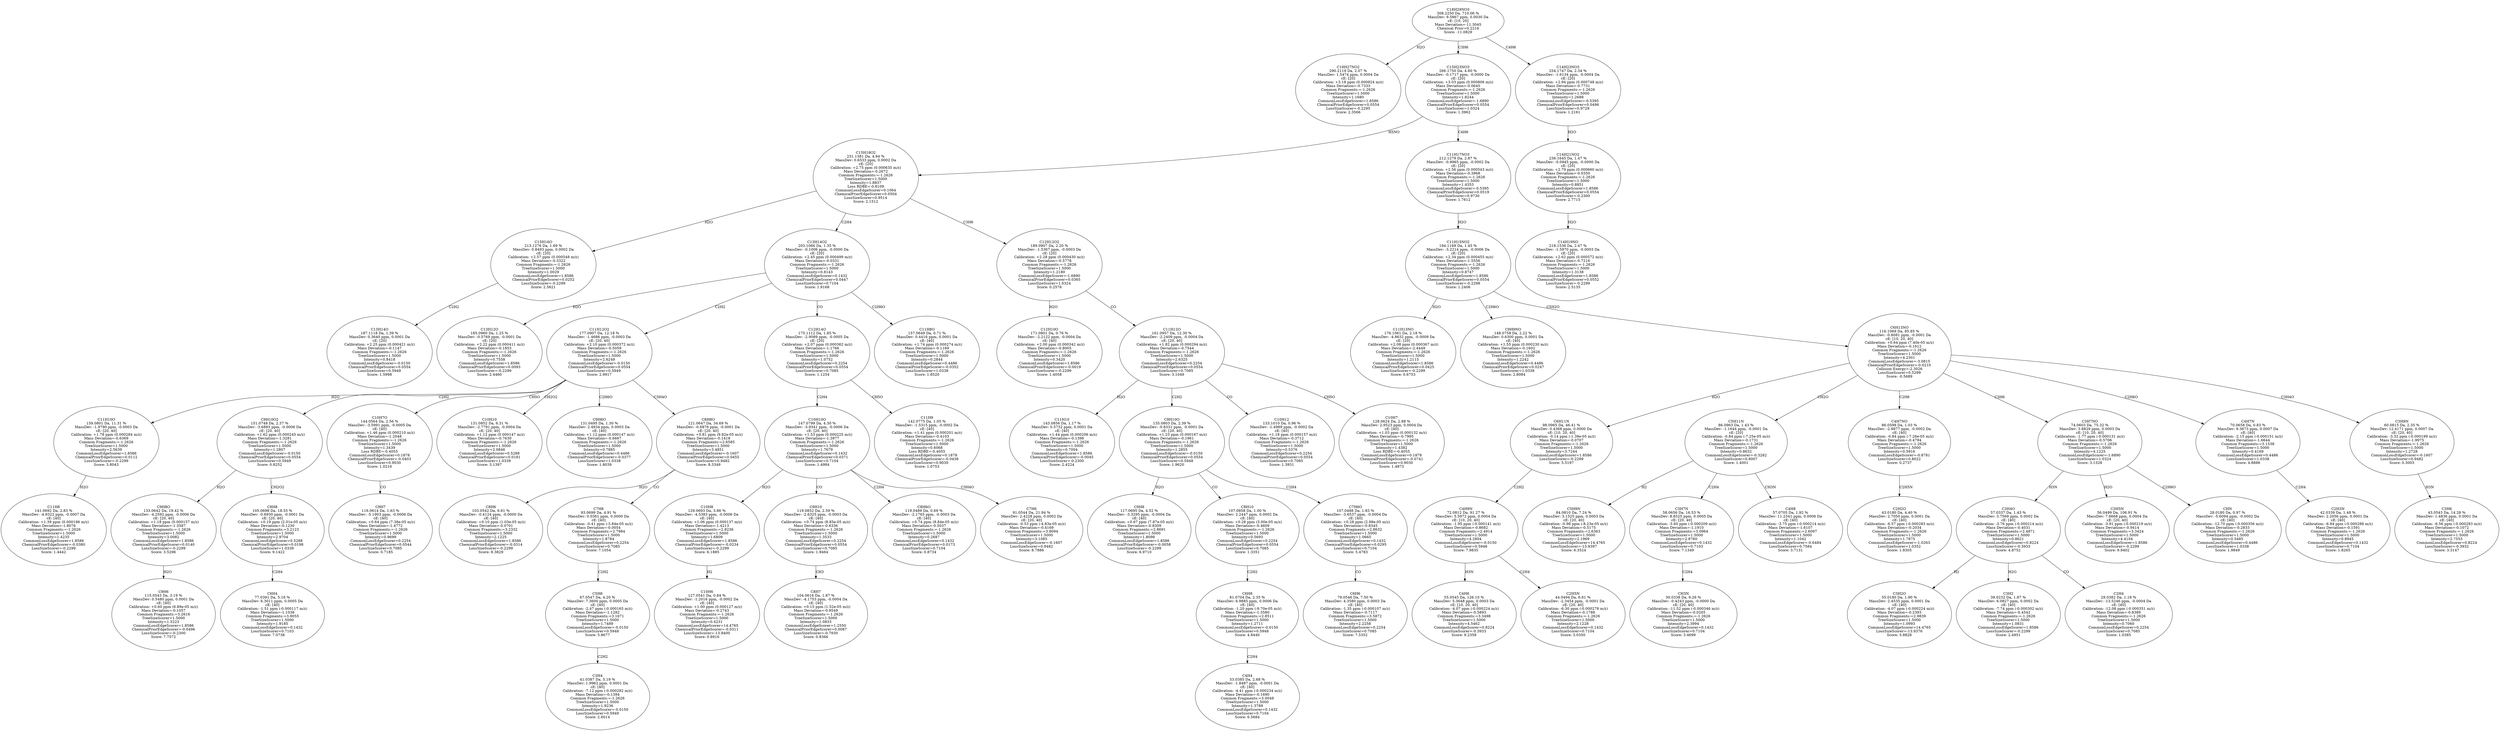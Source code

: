 strict digraph {
v1 [label="C18H27NO2\n290.2119 Da, 2.07 %\nMassDev: 1.5474 ppm, 0.0004 Da\ncE: [20]\nCalibration: +3.18 ppm (0.000924 m/z)\nMass Deviation=-0.7333\nCommon Fragments:=-1.2626\nTreeSizeScorer=1.5000\nIntensity=1.1680\nCommonLossEdgeScorer=1.8586\nChemicalPriorEdgeScorer=0.0554\nLossSizeScorer=-0.2295\nScore: 2.3566"];
v2 [label="C13H14O\n187.1118 Da, 1.39 %\nMassDev: 0.3640 ppm, 0.0001 Da\ncE: [20]\nCalibration: +2.25 ppm (0.000421 m/z)\nMass Deviation=-0.1147\nCommon Fragments:=-1.2626\nTreeSizeScorer=1.5000\nIntensity=0.8418\nCommonLossEdgeScorer=-0.0150\nChemicalPriorEdgeScorer=0.0554\nLossSizeScorer=0.5949\nScore: 1.5998"];
v3 [label="C15H16O\n213.1276 Da, 1.69 %\nMassDev: 0.8493 ppm, 0.0002 Da\ncE: [20]\nCalibration: +2.57 ppm (0.000548 m/z)\nMass Deviation=-0.3322\nCommon Fragments:=-1.2626\nTreeSizeScorer=1.5000\nIntensity=1.0029\nCommonLossEdgeScorer=1.8586\nChemicalPriorEdgeScorer=0.0252\nLossSizeScorer=-0.2299\nScore: 2.5621"];
v4 [label="C13H12O\n185.0960 Da, 1.25 %\nMassDev: -0.5769 ppm, -0.0001 Da\ncE: [20]\nCalibration: +2.22 ppm (0.000411 m/z)\nMass Deviation=-0.1853\nCommon Fragments:=-1.2626\nTreeSizeScorer=1.5000\nIntensity=0.7558\nCommonLossEdgeScorer=1.8586\nChemicalPriorEdgeScorer=0.0093\nLossSizeScorer=-0.2299\nScore: 2.4460"];
v5 [label="C11H8\n141.0692 Da, 2.83 %\nMassDev: -4.9322 ppm, -0.0007 Da\ncE: [40]\nCalibration: +1.39 ppm (0.000196 m/z)\nMass Deviation=-1.8076\nCommon Fragments:=-1.2626\nTreeSizeScorer=1.5000\nIntensity=1.4235\nCommonLossEdgeScorer=1.8586\nChemicalPriorEdgeScorer=-0.0380\nLossSizeScorer=-0.2299\nScore: 1.4442"];
v6 [label="C11H10O\n159.0801 Da, 11.31 %\nMassDev: -1.9790 ppm, -0.0003 Da\ncE: [20, 40]\nCalibration: +1.78 ppm (0.000284 m/z)\nMass Deviation=-0.6369\nCommon Fragments:=-1.2626\nTreeSizeScorer=1.5000\nIntensity=2.5639\nCommonLossEdgeScorer=1.8586\nChemicalPriorEdgeScorer=0.0112\nLossSizeScorer=-0.2299\nScore: 3.8043"];
v7 [label="C9H6\n115.0543 Da, 3.19 %\nMassDev: 0.5480 ppm, 0.0001 Da\ncE: [40]\nCalibration: +0.60 ppm (6.89e-05 m/z)\nMass Deviation=-0.1057\nCommon Fragments:=3.2616\nTreeSizeScorer=1.5000\nIntensity=1.5223\nCommonLossEdgeScorer=1.8586\nChemicalPriorEdgeScorer=-0.0496\nLossSizeScorer=-0.2300\nScore: 7.7572"];
v8 [label="C9H8O\n133.0642 Da, 19.42 %\nMassDev: -4.2592 ppm, -0.0006 Da\ncE: [20, 40]\nCalibration: +1.18 ppm (0.000157 m/z)\nMass Deviation=-1.3587\nCommon Fragments:=-1.2626\nTreeSizeScorer=1.5000\nIntensity=3.0082\nCommonLossEdgeScorer=1.8586\nChemicalPriorEdgeScorer=0.0140\nLossSizeScorer=-0.2299\nScore: 3.5296"];
v9 [label="C6H4\n77.0391 Da, 5.16 %\nMassDev: 6.3011 ppm, 0.0005 Da\ncE: [40]\nCalibration: -1.51 ppm (-0.000117 m/z)\nMass Deviation=-1.1038\nCommon Fragments:=3.9055\nTreeSizeScorer=1.5000\nIntensity=1.9185\nCommonLossEdgeScorer=0.1432\nLossSizeScorer=0.7103\nScore: 7.0738"];
v10 [label="C8H8\n105.0698 Da, 18.55 %\nMassDev: -0.6930 ppm, -0.0001 Da\ncE: [20, 40]\nCalibration: +0.19 ppm (2.01e-05 m/z)\nMass Deviation=-0.1230\nCommon Fragments:=3.2123\nTreeSizeScorer=1.5000\nIntensity=2.9704\nCommonLossEdgeScorer=0.5288\nChemicalPriorEdgeScorer=0.0198\nLossSizeScorer=1.0339\nScore: 9.1422"];
v11 [label="C9H10O2\n151.0748 Da, 2.37 %\nMassDev: -3.6893 ppm, -0.0006 Da\ncE: [20, 40]\nCalibration: +1.62 ppm (0.000245 m/z)\nMass Deviation=-1.3281\nCommon Fragments:=-1.2626\nTreeSizeScorer=1.5000\nIntensity=1.2807\nCommonLossEdgeScorer=-0.0150\nChemicalPriorEdgeScorer=0.0554\nLossSizeScorer=0.5949\nScore: 0.8252"];
v12 [label="C9H7\n116.0614 Da, 1.63 %\nMassDev: -5.1903 ppm, -0.0006 Da\ncE: [40]\nCalibration: +0.64 ppm (7.38e-05 m/z)\nMass Deviation=-1.4772\nCommon Fragments:=-1.2626\nTreeSizeScorer=1.5000\nIntensity=0.9699\nCommonLossEdgeScorer=0.2254\nChemicalPriorEdgeScorer=0.0544\nLossSizeScorer=0.7085\nScore: 0.7185"];
v13 [label="C10H7O\n144.0564 Da, 2.56 %\nMassDev: -3.5991 ppm, -0.0005 Da\ncE: [40]\nCalibration: +1.46 ppm (0.000210 m/z)\nMass Deviation=-1.2048\nCommon Fragments:=-1.2626\nTreeSizeScorer=1.5000\nIntensity=1.3439\nLoss RDBE=-0.4055\nCommonLossEdgeScorer=0.1878\nChemicalPriorEdgeScorer=-0.0403\nLossSizeScorer=0.9030\nScore: 1.0216"];
v14 [label="C10H10\n131.0852 Da, 6.31 %\nMassDev: -2.7791 ppm, -0.0004 Da\ncE: [20, 40]\nCalibration: +1.12 ppm (0.000147 m/z)\nMass Deviation=-0.7630\nCommon Fragments:=-1.2626\nTreeSizeScorer=1.5000\nIntensity=2.0846\nCommonLossEdgeScorer=0.5288\nChemicalPriorEdgeScorer=0.0181\nLossSizeScorer=1.0339\nScore: 3.1397"];
v15 [label="C9H6O\n131.0495 Da, 1.30 %\nMassDev: 2.4934 ppm, 0.0003 Da\ncE: [40]\nCalibration: +1.12 ppm (0.000147 m/z)\nMass Deviation=-0.6667\nCommon Fragments:=-1.2626\nTreeSizeScorer=1.5000\nIntensity=0.7885\nCommonLossEdgeScorer=0.4486\nChemicalPriorEdgeScorer=-0.0377\nLossSizeScorer=1.0338\nScore: 1.8039"];
v16 [label="C8H6\n103.0542 Da, 6.61 %\nMassDev: -0.4124 ppm, -0.0000 Da\ncE: [40]\nCalibration: +0.10 ppm (1.03e-05 m/z)\nMass Deviation=-0.0701\nCommon Fragments:=3.2332\nTreeSizeScorer=1.5000\nIntensity=2.1225\nCommonLossEdgeScorer=1.8586\nChemicalPriorEdgeScorer=-0.0314\nLossSizeScorer=-0.2299\nScore: 8.3829"];
v17 [label="C3H4\n41.0387 Da, 5.19 %\nMassDev: 1.9962 ppm, 0.0001 Da\ncE: [40]\nCalibration: -7.12 ppm (-0.000292 m/z)\nMass Deviation=-0.1394\nCommon Fragments:=-1.2626\nTreeSizeScorer=1.5000\nIntensity=1.9236\nCommonLossEdgeScorer=-0.0150\nLossSizeScorer=0.5949\nScore: 2.6014"];
v18 [label="C5H6\n67.0547 Da, 4.20 %\nMassDev: 7.3600 ppm, 0.0005 Da\ncE: [40]\nCalibration: -2.47 ppm (-0.000165 m/z)\nMass Deviation=-1.1282\nCommon Fragments:=3.1671\nTreeSizeScorer=1.5000\nIntensity=1.7489\nCommonLossEdgeScorer=-0.0150\nLossSizeScorer=0.5948\nScore: 5.8677"];
v19 [label="C7H8\n93.0699 Da, 4.91 %\nMassDev: 0.0361 ppm, 0.0000 Da\ncE: [40]\nCalibration: -0.41 ppm (-3.84e-05 m/z)\nMass Deviation=-0.0054\nCommon Fragments:=2.7984\nTreeSizeScorer=1.5000\nIntensity=1.8784\nCommonLossEdgeScorer=0.2254\nLossSizeScorer=0.7085\nScore: 7.1054"];
v20 [label="C8H8O\n121.0647 Da, 34.69 %\nMassDev: -0.6876 ppm, -0.0001 Da\ncE: [20, 40]\nCalibration: +0.81 ppm (9.82e-05 m/z)\nMass Deviation=-0.1418\nCommon Fragments:=2.6585\nTreeSizeScorer=1.5000\nIntensity=3.4851\nCommonLossEdgeScorer=-0.1607\nChemicalPriorEdgeScorer=0.0455\nLossSizeScorer=0.9482\nScore: 8.3349"];
v21 [label="C11H12O2\n177.0907 Da, 12.18 %\nMassDev: -1.4686 ppm, -0.0003 Da\ncE: [20, 40]\nCalibration: +2.10 ppm (0.000372 m/z)\nMass Deviation=-0.5059\nCommon Fragments:=-1.2626\nTreeSizeScorer=1.5000\nIntensity=2.6249\nCommonLossEdgeScorer=-0.0150\nChemicalPriorEdgeScorer=0.0554\nLossSizeScorer=0.5949\nScore: 2.9917"];
v22 [label="C10H6\n127.0541 Da, 0.84 %\nMassDev: -1.2016 ppm, -0.0002 Da\ncE: [40]\nCalibration: +1.00 ppm (0.000127 m/z)\nMass Deviation=-0.2743\nCommon Fragments:=-1.2626\nTreeSizeScorer=1.5000\nIntensity=0.4231\nCommonLossEdgeScorer=14.4765\nChemicalPriorEdgeScorer=-0.0311\nLossSizeScorer=-13.9400\nScore: 0.8916"];
v23 [label="C10H8\n129.0693 Da, 3.86 %\nMassDev: -4.5383 ppm, -0.0006 Da\ncE: [40]\nCalibration: +1.06 ppm (0.000137 m/z)\nMass Deviation=-1.4213\nCommon Fragments:=2.8236\nTreeSizeScorer=1.5000\nIntensity=1.6809\nCommonLossEdgeScorer=1.8586\nChemicalPriorEdgeScorer=-0.0234\nLossSizeScorer=-0.2299\nScore: 6.1885"];
v24 [label="C8H7\n104.0616 Da, 1.87 %\nMassDev: -4.1753 ppm, -0.0004 Da\ncE: [40]\nCalibration: +0.15 ppm (1.52e-05 m/z)\nMass Deviation=-0.9549\nCommon Fragments:=-1.2626\nTreeSizeScorer=1.5000\nIntensity=1.0833\nCommonLossEdgeScorer=1.2550\nChemicalPriorEdgeScorer=0.0087\nLossSizeScorer=-0.7930\nScore: 0.8366"];
v25 [label="C9H10\n119.0852 Da, 2.59 %\nMassDev: -2.6325 ppm, -0.0003 Da\ncE: [40]\nCalibration: +0.74 ppm (8.85e-05 m/z)\nMass Deviation=-0.6336\nCommon Fragments:=-1.2626\nTreeSizeScorer=1.5000\nIntensity=1.3533\nCommonLossEdgeScorer=0.2254\nChemicalPriorEdgeScorer=0.0554\nLossSizeScorer=0.7085\nScore: 1.9464"];
v26 [label="C8H6O\n119.0489 Da, 0.69 %\nMassDev: -2.1765 ppm, -0.0003 Da\ncE: [40]\nCalibration: +0.74 ppm (8.84e-05 m/z)\nMass Deviation=-0.5037\nCommon Fragments:=-1.2626\nTreeSizeScorer=1.5000\nIntensity=0.2687\nCommonLossEdgeScorer=0.1432\nChemicalPriorEdgeScorer=0.0173\nLossSizeScorer=0.7104\nScore: 0.8734"];
v27 [label="C7H6\n91.0544 Da, 21.94 %\nMassDev: 2.4228 ppm, 0.0002 Da\ncE: [20, 40]\nCalibration: -0.53 ppm (-4.83e-05 m/z)\nMass Deviation=-0.4169\nCommon Fragments:=3.8094\nTreeSizeScorer=1.5000\nIntensity=3.1085\nCommonLossEdgeScorer=-0.1607\nLossSizeScorer=0.9482\nScore: 8.7886"];
v28 [label="C10H10O\n147.0799 Da, 4.30 %\nMassDev: -3.9341 ppm, -0.0006 Da\ncE: [20, 40]\nCalibration: +1.53 ppm (0.000225 m/z)\nMass Deviation=-1.3977\nCommon Fragments:=-1.2626\nTreeSizeScorer=1.5000\nIntensity=1.7679\nCommonLossEdgeScorer=0.1432\nChemicalPriorEdgeScorer=0.0371\nLossSizeScorer=0.7104\nScore: 1.4984"];
v29 [label="C11H9\n142.0775 Da, 1.05 %\nMassDev: -1.5315 ppm, -0.0002 Da\ncE: [40]\nCalibration: +1.41 ppm (0.000201 m/z)\nMass Deviation=-0.4103\nCommon Fragments:=-1.2626\nTreeSizeScorer=1.5000\nIntensity=0.6068\nLoss RDBE=-0.4055\nCommonLossEdgeScorer=0.1878\nChemicalPriorEdgeScorer=-0.0438\nLossSizeScorer=0.9030\nScore: 1.0753"];
v30 [label="C12H14O\n175.1112 Da, 1.85 %\nMassDev: -2.9089 ppm, -0.0005 Da\ncE: [20]\nCalibration: +2.07 ppm (0.000362 m/z)\nMass Deviation=-1.1766\nCommon Fragments:=-1.2626\nTreeSizeScorer=1.5000\nIntensity=1.0752\nCommonLossEdgeScorer=0.2254\nChemicalPriorEdgeScorer=0.0554\nLossSizeScorer=0.7085\nScore: 1.1254"];
v31 [label="C11H8O\n157.0649 Da, 0.71 %\nMassDev: 0.4416 ppm, 0.0001 Da\ncE: [40]\nCalibration: +1.74 ppm (0.000274 m/z)\nMass Deviation=-0.1169\nCommon Fragments:=-1.2626\nTreeSizeScorer=1.5000\nIntensity=0.2844\nCommonLossEdgeScorer=0.4486\nChemicalPriorEdgeScorer=-0.0352\nLossSizeScorer=1.0338\nScore: 1.8520"];
v32 [label="C13H14O2\n203.1066 Da, 1.35 %\nMassDev: -0.1006 ppm, -0.0000 Da\ncE: [20]\nCalibration: +2.45 ppm (0.000499 m/z)\nMass Deviation=-0.0331\nCommon Fragments:=-1.2626\nTreeSizeScorer=1.5000\nIntensity=0.8143\nCommonLossEdgeScorer=0.1432\nChemicalPriorEdgeScorer=0.0447\nLossSizeScorer=0.7104\nScore: 1.9168"];
v33 [label="C12H10O\n171.0801 Da, 0.76 %\nMassDev: -2.2122 ppm, -0.0004 Da\ncE: [40]\nCalibration: +2.00 ppm (0.000342 m/z)\nMass Deviation=-0.8005\nCommon Fragments:=-1.2626\nTreeSizeScorer=1.5000\nIntensity=0.3420\nCommonLossEdgeScorer=1.8586\nChemicalPriorEdgeScorer=-0.0019\nLossSizeScorer=-0.2299\nScore: 1.4058"];
v34 [label="C11H10\n143.0856 Da, 1.17 %\nMassDev: 0.5732 ppm, 0.0001 Da\ncE: [40]\nCalibration: +1.44 ppm (0.000206 m/z)\nMass Deviation=-0.1396\nCommon Fragments:=-1.2626\nTreeSizeScorer=1.5000\nIntensity=0.7004\nCommonLossEdgeScorer=1.8586\nChemicalPriorEdgeScorer=-0.0045\nLossSizeScorer=-0.2300\nScore: 2.4224"];
v35 [label="C9H8\n117.0695 Da, 4.52 %\nMassDev: -3.3295 ppm, -0.0004 Da\ncE: [40]\nCalibration: +0.67 ppm (7.87e-05 m/z)\nMass Deviation=-0.8309\nCommon Fragments:=2.8691\nTreeSizeScorer=1.5000\nIntensity=1.8098\nCommonLossEdgeScorer=1.8586\nChemicalPriorEdgeScorer=-0.0058\nLossSizeScorer=-0.2299\nScore: 6.9710"];
v36 [label="C4H4\n53.0385 Da, 2.68 %\nMassDev: -1.8487 ppm, -0.0001 Da\ncE: [40]\nCalibration: -4.41 ppm (-0.000234 m/z)\nMass Deviation=-0.1690\nCommon Fragments:=3.0049\nTreeSizeScorer=1.5000\nIntensity=1.3789\nCommonLossEdgeScorer=0.1432\nLossSizeScorer=0.7104\nScore: 6.5684"];
v37 [label="C6H8\n81.0704 Da, 2.35 %\nMassDev: 6.9885 ppm, 0.0006 Da\ncE: [40]\nCalibration: -1.20 ppm (-9.70e-05 m/z)\nMass Deviation=-1.3580\nCommon Fragments:=2.8511\nTreeSizeScorer=1.5000\nIntensity=1.2711\nCommonLossEdgeScorer=-0.0150\nLossSizeScorer=0.5948\nScore: 4.8440"];
v38 [label="C8H10\n107.0858 Da, 1.00 %\nMassDev: 2.2447 ppm, 0.0002 Da\ncE: [40]\nCalibration: +0.28 ppm (3.00e-05 m/z)\nMass Deviation=-0.4609\nCommon Fragments:=-1.2626\nTreeSizeScorer=1.5000\nIntensity=0.5693\nCommonLossEdgeScorer=0.2254\nChemicalPriorEdgeScorer=0.0554\nLossSizeScorer=0.7085\nScore: 1.3351"];
v39 [label="C6H6\n79.0546 Da, 7.50 %\nMassDev: 4.3580 ppm, 0.0003 Da\ncE: [40]\nCalibration: -1.35 ppm (-0.000107 m/z)\nMass Deviation=-0.7117\nCommon Fragments:=3.5872\nTreeSizeScorer=1.5000\nIntensity=2.2258\nCommonLossEdgeScorer=0.2254\nLossSizeScorer=0.7085\nScore: 7.5352"];
v40 [label="C7H6O\n107.0488 Da, 1.83 %\nMassDev: -3.6537 ppm, -0.0004 Da\ncE: [40]\nCalibration: +0.28 ppm (2.98e-05 m/z)\nMass Deviation=-0.8345\nCommon Fragments:=2.8632\nTreeSizeScorer=1.5000\nIntensity=1.0665\nCommonLossEdgeScorer=0.1432\nChemicalPriorEdgeScorer=0.0295\nLossSizeScorer=0.7104\nScore: 5.4783"];
v41 [label="C9H10O\n135.0803 Da, 2.39 %\nMassDev: -0.8331 ppm, -0.0001 Da\ncE: [20, 40]\nCalibration: +1.23 ppm (0.000167 m/z)\nMass Deviation=-0.1961\nCommon Fragments:=-1.2626\nTreeSizeScorer=1.5000\nIntensity=1.2855\nCommonLossEdgeScorer=-0.0150\nChemicalPriorEdgeScorer=0.0554\nLossSizeScorer=0.5948\nScore: 1.9620"];
v42 [label="C10H12\n133.1010 Da, 0.96 %\nMassDev: -1.4989 ppm, -0.0002 Da\ncE: [40]\nCalibration: +1.18 ppm (0.000157 m/z)\nMass Deviation=-0.3712\nCommon Fragments:=-1.2626\nTreeSizeScorer=1.5000\nIntensity=0.5376\nCommonLossEdgeScorer=0.2254\nChemicalPriorEdgeScorer=0.0554\nLossSizeScorer=0.7085\nScore: 1.3931"];
v43 [label="C10H7\n128.0624 Da, 2.88 %\nMassDev: 2.9523 ppm, 0.0004 Da\ncE: [40]\nCalibration: +1.03 ppm (0.000132 m/z)\nMass Deviation=-0.7995\nCommon Fragments:=-1.2626\nTreeSizeScorer=1.5000\nIntensity=1.4382\nLoss RDBE=-0.4055\nCommonLossEdgeScorer=0.1878\nChemicalPriorEdgeScorer=-0.0741\nLossSizeScorer=0.9030\nScore: 1.4873"];
v44 [label="C11H12O\n161.0957 Da, 12.30 %\nMassDev: -2.2409 ppm, -0.0004 Da\ncE: [20, 40]\nCalibration: +1.82 ppm (0.000294 m/z)\nMass Deviation=-0.7544\nCommon Fragments:=-1.2626\nTreeSizeScorer=1.5000\nIntensity=2.6325\nCommonLossEdgeScorer=0.2254\nChemicalPriorEdgeScorer=0.0554\nLossSizeScorer=0.7085\nScore: 3.1049"];
v45 [label="C12H12O2\n189.0907 Da, 2.20 %\nMassDev: -1.5367 ppm, -0.0003 Da\ncE: [20]\nCalibration: +2.28 ppm (0.000430 m/z)\nMass Deviation=-0.5778\nCommon Fragments:=-1.2626\nTreeSizeScorer=1.5000\nIntensity=1.2180\nCommonLossEdgeScorer=-1.6890\nChemicalPriorEdgeScorer=0.0365\nLossSizeScorer=1.0324\nScore: 0.2576"];
v46 [label="C15H18O2\n231.1381 Da, 4.94 %\nMassDev: 0.6533 ppm, 0.0002 Da\ncE: [20]\nCalibration: +2.75 ppm (0.000635 m/z)\nMass Deviation=-0.2672\nCommon Fragments:=-1.2626\nTreeSizeScorer=1.5000\nIntensity=1.8837\nLoss RDBE=-0.8109\nCommonLossEdgeScorer=0.1064\nChemicalPriorEdgeScorer=0.0504\nLossSizeScorer=0.9514\nScore: 2.1512"];
v47 [label="C11H13NO\n176.1061 Da, 2.18 %\nMassDev: -4.8632 ppm, -0.0009 Da\ncE: [20]\nCalibration: +2.08 ppm (0.000367 m/z)\nMass Deviation=-2.4449\nCommon Fragments:=-1.2626\nTreeSizeScorer=1.5000\nIntensity=1.2115\nCommonLossEdgeScorer=1.8586\nChemicalPriorEdgeScorer=0.0425\nLossSizeScorer=-0.2299\nScore: 0.6753"];
v48 [label="C9H9NO\n148.0758 Da, 2.22 %\nMassDev: 0.6300 ppm, 0.0001 Da\ncE: [40]\nCalibration: +1.55 ppm (0.000230 m/z)\nMass Deviation=-0.1602\nCommon Fragments:=-1.2626\nTreeSizeScorer=1.5000\nIntensity=1.2242\nCommonLossEdgeScorer=0.4486\nChemicalPriorEdgeScorer=0.0247\nLossSizeScorer=1.0338\nScore: 2.8084"];
v49 [label="C4H6\n55.0545 Da, 126.10 %\nMassDev: 5.3648 ppm, 0.0003 Da\ncE: [10, 20, 40]\nCalibration: -4.07 ppm (-0.000224 m/z)\nMass Deviation=-0.5893\nCommon Fragments:=3.3498\nTreeSizeScorer=1.5000\nIntensity=4.5462\nCommonLossEdgeScorer=0.8224\nLossSizeScorer=-0.3933\nScore: 9.2358"];
v50 [label="C2H5N\n44.0494 Da, 6.61 %\nMassDev: -2.3454 ppm, -0.0001 Da\ncE: [20, 40]\nCalibration: -6.30 ppm (-0.000278 m/z)\nMass Deviation=-0.1788\nCommon Fragments:=-1.2626\nTreeSizeScorer=1.5000\nIntensity=2.1228\nCommonLossEdgeScorer=0.1432\nLossSizeScorer=0.7104\nScore: 3.0350"];
v51 [label="C4H9N\n72.0812 Da, 91.27 %\nMassDev: 5.5972 ppm, 0.0004 Da\ncE: [10, 20, 40]\nCalibration: -1.95 ppm (-0.000141 m/z)\nMass Deviation=-0.8682\nCommon Fragments:=2.4914\nTreeSizeScorer=1.5000\nIntensity=4.2804\nCommonLossEdgeScorer=-0.0150\nLossSizeScorer=0.5948\nScore: 7.9835"];
v52 [label="C6H11N\n98.0965 Da, 46.41 %\nMassDev: 0.4368 ppm, 0.0000 Da\ncE: [10, 20, 40]\nCalibration: -0.14 ppm (-1.39e-05 m/z)\nMass Deviation=-0.0707\nCommon Fragments:=-1.2626\nTreeSizeScorer=1.5000\nIntensity=3.7244\nCommonLossEdgeScorer=1.8586\nLossSizeScorer=-0.2299\nScore: 5.5197"];
v53 [label="C5H9N\n84.0810 Da, 7.24 %\nMassDev: 3.1525 ppm, 0.0003 Da\ncE: [20, 40]\nCalibration: -0.98 ppm (-8.23e-05 m/z)\nMass Deviation=-0.5175\nCommon Fragments:=2.6363\nTreeSizeScorer=1.5000\nIntensity=2.1969\nCommonLossEdgeScorer=14.4765\nLossSizeScorer=-13.9397\nScore: 6.3524"];
v54 [label="CH3N\n30.0338 Da, 9.26 %\nMassDev: -0.4243 ppm, -0.0000 Da\ncE: [20, 40]\nCalibration: -11.52 ppm (-0.000346 m/z)\nMass Deviation=-0.0205\nCommon Fragments:=-1.2626\nTreeSizeScorer=1.5000\nIntensity=2.3994\nCommonLossEdgeScorer=0.1432\nLossSizeScorer=0.7104\nScore: 3.4699"];
v55 [label="C3H7N\n58.0656 Da, 16.53 %\nMassDev: 8.8525 ppm, 0.0005 Da\ncE: [20, 40]\nCalibration: -3.60 ppm (-0.000209 m/z)\nMass Deviation=-1.1910\nCommon Fragments:=3.0964\nTreeSizeScorer=1.5000\nIntensity=2.8760\nCommonLossEdgeScorer=0.1432\nLossSizeScorer=0.7103\nScore: 7.1349"];
v56 [label="C4H8\n57.0705 Da, 1.92 %\nMassDev: 11.2341 ppm, 0.0006 Da\ncE: [40]\nCalibration: -3.75 ppm (-0.000214 m/z)\nMass Deviation=-1.6107\nCommon Fragments:=2.6097\nTreeSizeScorer=1.5000\nIntensity=1.1042\nCommonLossEdgeScorer=-0.6484\nLossSizeScorer=0.7584\nScore: 3.7131"];
v57 [label="C5H11N\n86.0963 Da, 1.43 %\nMassDev: -1.1644 ppm, -0.0001 Da\ncE: [20]\nCalibration: -0.84 ppm (-7.25e-05 m/z)\nMass Deviation=-0.1731\nCommon Fragments:=-1.2626\nTreeSizeScorer=1.5000\nIntensity=0.8632\nCommonLossEdgeScorer=-0.3282\nLossSizeScorer=0.8007\nScore: 1.4001"];
v58 [label="C2H2O\n43.0180 Da, 4.40 %\nMassDev: 2.7050 ppm, 0.0001 Da\ncE: [40]\nCalibration: -6.57 ppm (-0.000283 m/z)\nMass Deviation=-0.2034\nCommon Fragments:=-1.2626\nTreeSizeScorer=1.5000\nIntensity=1.7875\nCommonLossEdgeScorer=-1.0263\nLossSizeScorer=1.0352\nScore: 1.8305"];
v59 [label="C4H7NO\n86.0598 Da, 1.03 %\nMassDev: -2.8877 ppm, -0.0002 Da\ncE: [40]\nCalibration: -0.84 ppm (-7.26e-05 m/z)\nMass Deviation=-0.4794\nCommon Fragments:=-1.2626\nTreeSizeScorer=1.5000\nIntensity=0.5916\nCommonLossEdgeScorer=-0.8781\nLossSizeScorer=0.8022\nScore: 0.2737"];
v60 [label="C3H2O\n55.0180 Da, 1.90 %\nMassDev: 2.4535 ppm, 0.0001 Da\ncE: [40]\nCalibration: -4.07 ppm (-0.000224 m/z)\nMass Deviation=-0.2393\nCommon Fragments:=2.9839\nTreeSizeScorer=1.5000\nIntensity=1.0993\nCommonLossEdgeScorer=14.4765\nLossSizeScorer=-13.9376\nScore: 5.8828"];
v61 [label="C3H2\n39.0232 Da, 1.87 %\nMassDev: 6.0827 ppm, 0.0002 Da\ncE: [40]\nCalibration: -7.74 ppm (-0.000302 m/z)\nMass Deviation=-0.4542\nCommon Fragments:=-1.2626\nTreeSizeScorer=1.5000\nIntensity=1.0831\nCommonLossEdgeScorer=1.8586\nLossSizeScorer=-0.2299\nScore: 2.4951"];
v62 [label="C2H4\n29.0382 Da, 1.18 %\nMassDev: -13.5246 ppm, -0.0004 Da\ncE: [40]\nCalibration: -12.08 ppm (-0.000351 m/z)\nMass Deviation=-0.8389\nCommon Fragments:=-1.2626\nTreeSizeScorer=1.5000\nIntensity=0.7060\nCommonLossEdgeScorer=0.2254\nLossSizeScorer=0.7085\nScore: 1.0385"];
v63 [label="C3H4O\n57.0337 Da, 1.43 %\nMassDev: 3.7569 ppm, 0.0002 Da\ncE: [40]\nCalibration: -3.76 ppm (-0.000214 m/z)\nMass Deviation=-0.4031\nCommon Fragments:=2.4871\nTreeSizeScorer=1.5000\nIntensity=0.8621\nCommonLossEdgeScorer=0.8224\nLossSizeScorer=-0.3933\nScore: 4.8752"];
v64 [label="C3H5N\n56.0499 Da, 106.91 %\nMassDev: 7.6668 ppm, 0.0004 Da\ncE: [20, 40]\nCalibration: -3.91 ppm (-0.000219 m/z)\nMass Deviation=-0.9414\nCommon Fragments:=3.3424\nTreeSizeScorer=1.5000\nIntensity=4.4104\nCommonLossEdgeScorer=1.8586\nLossSizeScorer=-0.2299\nScore: 9.9402"];
v65 [label="CHN\n28.0180 Da, 0.97 %\nMassDev: -5.6094 ppm, -0.0002 Da\ncE: [40]\nCalibration: -12.70 ppm (-0.000356 m/z)\nMass Deviation=-0.2833\nCommon Fragments:=-1.2626\nTreeSizeScorer=1.5000\nIntensity=0.5485\nCommonLossEdgeScorer=0.4486\nLossSizeScorer=1.0338\nScore: 1.9849"];
v66 [label="C3H7NO\n74.0603 Da, 75.32 %\nMassDev: 3.8829 ppm, 0.0003 Da\ncE: [10, 20, 40]\nCalibration: -1.77 ppm (-0.000131 m/z)\nMass Deviation=-0.5706\nCommon Fragments:=-1.2626\nTreeSizeScorer=1.5000\nIntensity=4.1225\nCommonLossEdgeScorer=-1.6890\nLossSizeScorer=1.0324\nScore: 3.1328"];
v67 [label="C2H3N\n42.0339 Da, 1.48 %\nMassDev: 2.2056 ppm, 0.0001 Da\ncE: [40]\nCalibration: -6.84 ppm (-0.000288 m/z)\nMass Deviation=-0.1591\nCommon Fragments:=-1.2626\nTreeSizeScorer=1.5000\nIntensity=0.8945\nCommonLossEdgeScorer=0.1432\nLossSizeScorer=0.7104\nScore: 1.8265"];
v68 [label="C4H7N\n70.0658 Da, 0.83 %\nMassDev: 9.3673 ppm, 0.0007 Da\ncE: [40]\nCalibration: -2.15 ppm (-0.000151 m/z)\nMass Deviation=-1.6644\nCommon Fragments:=3.1538\nTreeSizeScorer=1.5000\nIntensity=0.4169\nCommonLossEdgeScorer=0.4486\nLossSizeScorer=1.0338\nScore: 4.8886"];
v69 [label="C3H6\n43.0543 Da, 14.28 %\nMassDev: 1.4836 ppm, 0.0001 Da\ncE: [40]\nCalibration: -6.56 ppm (-0.000283 m/z)\nMass Deviation=-0.1072\nCommon Fragments:=-1.2626\nTreeSizeScorer=1.5000\nIntensity=2.7553\nCommonLossEdgeScorer=0.8224\nLossSizeScorer=-0.3932\nScore: 3.3147"];
v70 [label="C3H9N\n60.0815 Da, 2.35 %\nMassDev: 12.4171 ppm, 0.0007 Da\ncE: [20, 40]\nCalibration: -3.32 ppm (-0.000199 m/z)\nMass Deviation=-1.9975\nCommon Fragments:=-1.2626\nTreeSizeScorer=1.5000\nIntensity=1.2728\nCommonLossEdgeScorer=-0.1607\nLossSizeScorer=0.9482\nScore: 0.3003"];
v71 [label="C6H13NO\n116.1069 Da, 85.85 %\nMassDev: -0.8081 ppm, -0.0001 Da\ncE: [10, 20, 40]\nCalibration: +0.64 ppm (7.40e-05 m/z)\nMass Deviation=-0.1612\nCommon Fragments:=-1.2626\nTreeSizeScorer=1.5000\nIntensity=4.2301\nCommonLossEdgeScorer=-3.0815\nChemicalPriorEdgeScorer=-0.0210\nCollision Energy=-2.3026\nLossSizeScorer=0.5299\nScore: -0.5689"];
v72 [label="C11H15NO2\n194.1169 Da, 1.45 %\nMassDev: -3.2214 ppm, -0.0006 Da\ncE: [20]\nCalibration: +2.34 ppm (0.000455 m/z)\nMass Deviation=-1.5556\nCommon Fragments:=-1.2626\nTreeSizeScorer=1.5000\nIntensity=0.8747\nCommonLossEdgeScorer=1.8586\nChemicalPriorEdgeScorer=0.0554\nLossSizeScorer=-0.2298\nScore: 1.2406"];
v73 [label="C11H17NO3\n212.1279 Da, 2.87 %\nMassDev: -0.9965 ppm, -0.0002 Da\ncE: [20]\nCalibration: +2.56 ppm (0.000543 m/z)\nMass Deviation=-0.3968\nCommon Fragments:=-1.2626\nTreeSizeScorer=1.5000\nIntensity=1.4353\nCommonLossEdgeScorer=-0.5395\nChemicalPriorEdgeScorer=0.0519\nLossSizeScorer=0.9730\nScore: 1.7612"];
v74 [label="C15H23NO3\n266.1750 Da, 4.60 %\nMassDev: -0.1717 ppm, -0.0000 Da\ncE: [20]\nCalibration: +3.03 ppm (0.000806 m/z)\nMass Deviation=-0.0645\nCommon Fragments:=-1.2626\nTreeSizeScorer=1.5000\nIntensity=1.8244\nCommonLossEdgeScorer=-1.6890\nChemicalPriorEdgeScorer=0.0554\nLossSizeScorer=1.0324\nScore: 1.3962"];
v75 [label="C14H19NO\n218.1536 Da, 2.47 %\nMassDev: -1.5970 ppm, -0.0003 Da\ncE: [20]\nCalibration: +2.62 ppm (0.000572 m/z)\nMass Deviation=-0.7216\nCommon Fragments:=-1.2626\nTreeSizeScorer=1.5000\nIntensity=1.3138\nCommonLossEdgeScorer=1.8586\nChemicalPriorEdgeScorer=0.0552\nLossSizeScorer=-0.2299\nScore: 2.5135"];
v76 [label="C14H21NO2\n236.1645 Da, 1.47 %\nMassDev: -0.0945 ppm, -0.0000 Da\ncE: [20]\nCalibration: +2.79 ppm (0.000660 m/z)\nMass Deviation=-0.0350\nCommon Fragments:=-1.2626\nTreeSizeScorer=1.5000\nIntensity=0.8851\nCommonLossEdgeScorer=1.8586\nChemicalPriorEdgeScorer=0.0554\nLossSizeScorer=-0.2300\nScore: 2.7715"];
v77 [label="C14H23NO3\n254.1747 Da, 2.34 %\nMassDev: -1.6134 ppm, -0.0004 Da\ncE: [20]\nCalibration: +2.94 ppm (0.000748 m/z)\nMass Deviation=-0.7731\nCommon Fragments:=-1.2626\nTreeSizeScorer=1.5000\nIntensity=1.2688\nCommonLossEdgeScorer=-0.5395\nChemicalPriorEdgeScorer=0.0496\nLossSizeScorer=0.9729\nScore: 1.2161"];
v78 [label="C18H29NO3\n308.2250 Da, 710.06 %\nMassDev: 9.5867 ppm, 0.0030 Da\ncE: [10, 20]\nMass Deviation=-11.3045\nChemical Prior=0.2216\nScore: -11.0829"];
v78 -> v1 [label="H2O"];
v3 -> v2 [label="C2H2"];
v46 -> v3 [label="H2O"];
v32 -> v4 [label="H2O"];
v6 -> v5 [label="H2O"];
v21 -> v6 [label="H2O"];
v8 -> v7 [label="H2O"];
v11 -> v8 [label="H2O"];
v10 -> v9 [label="C2H4"];
v11 -> v10 [label="CH2O2"];
v21 -> v11 [label="C2H2"];
v13 -> v12 [label="CO"];
v21 -> v13 [label="CH5O"];
v21 -> v14 [label="CH2O2"];
v21 -> v15 [label="C2H6O"];
v20 -> v16 [label="H2O"];
v18 -> v17 [label="C2H2"];
v19 -> v18 [label="C2H2"];
v20 -> v19 [label="CO"];
v21 -> v20 [label="C3H4O"];
v32 -> v21 [label="C2H2"];
v23 -> v22 [label="H2"];
v28 -> v23 [label="H2O"];
v25 -> v24 [label="CH3"];
v28 -> v25 [label="CO"];
v28 -> v26 [label="C2H4"];
v28 -> v27 [label="C3H4O"];
v30 -> v28 [label="C2H4"];
v30 -> v29 [label="CH5O"];
v32 -> v30 [label="CO"];
v32 -> v31 [label="C2H6O"];
v46 -> v32 [label="C2H4"];
v45 -> v33 [label="H2O"];
v44 -> v34 [label="H2O"];
v41 -> v35 [label="H2O"];
v37 -> v36 [label="C2H4"];
v38 -> v37 [label="C2H2"];
v41 -> v38 [label="CO"];
v40 -> v39 [label="CO"];
v41 -> v40 [label="C2H4"];
v44 -> v41 [label="C2H2"];
v44 -> v42 [label="CO"];
v44 -> v43 [label="CH5O"];
v45 -> v44 [label="CO"];
v46 -> v45 [label="C3H6"];
v74 -> v46 [label="H5NO"];
v72 -> v47 [label="H2O"];
v72 -> v48 [label="C2H6O"];
v51 -> v49 [label="H3N"];
v51 -> v50 [label="C2H4"];
v52 -> v51 [label="C2H2"];
v71 -> v52 [label="H2O"];
v57 -> v53 [label="H2"];
v55 -> v54 [label="C2H4"];
v57 -> v55 [label="C2H4"];
v57 -> v56 [label="CH3N"];
v71 -> v57 [label="CH2O"];
v59 -> v58 [label="C2H5N"];
v71 -> v59 [label="C2H6"];
v63 -> v60 [label="H2"];
v63 -> v61 [label="H2O"];
v63 -> v62 [label="CO"];
v66 -> v63 [label="H3N"];
v66 -> v64 [label="H2O"];
v66 -> v65 [label="C2H6O"];
v71 -> v66 [label="C3H6"];
v68 -> v67 [label="C2H4"];
v71 -> v68 [label="C2H6O"];
v70 -> v69 [label="H3N"];
v71 -> v70 [label="C3H4O"];
v72 -> v71 [label="C5H2O"];
v73 -> v72 [label="H2O"];
v74 -> v73 [label="C4H6"];
v78 -> v74 [label="C3H6"];
v76 -> v75 [label="H2O"];
v77 -> v76 [label="H2O"];
v78 -> v77 [label="C4H6"];
}